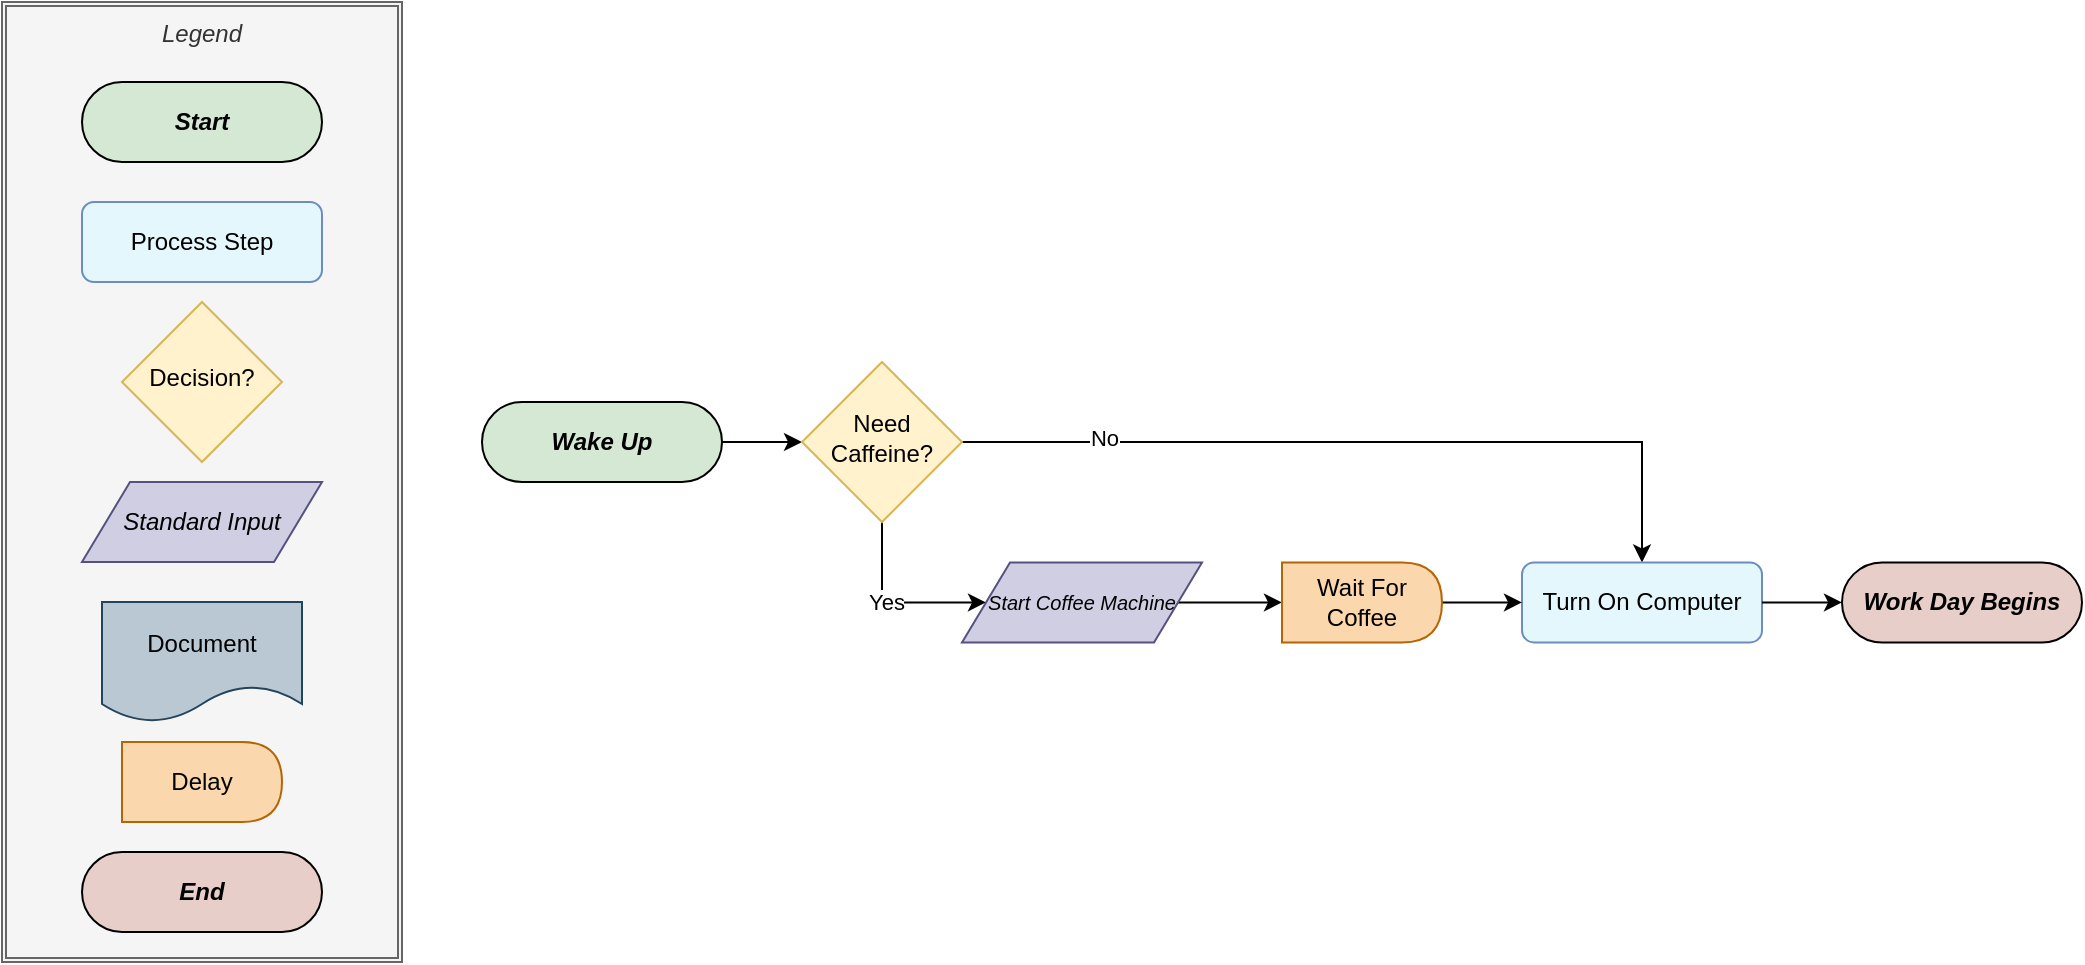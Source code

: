 <mxfile version="24.7.17">
  <diagram id="C5RBs43oDa-KdzZeNtuy" name="Process Flow Template">
    <mxGraphModel dx="1037" dy="696" grid="1" gridSize="10" guides="1" tooltips="1" connect="1" arrows="1" fold="1" page="1" pageScale="1" pageWidth="827" pageHeight="1169" math="0" shadow="0">
      <root>
        <mxCell id="WIyWlLk6GJQsqaUBKTNV-0" />
        <mxCell id="WIyWlLk6GJQsqaUBKTNV-1" parent="WIyWlLk6GJQsqaUBKTNV-0" />
        <mxCell id="zBQX_O0EGmvplDyRu0AK-1" value="Legend" style="shape=ext;double=1;whiteSpace=wrap;html=1;fillColor=#f5f5f5;strokeColor=#666666;fontColor=#333333;verticalAlign=top;fontStyle=2;movable=0;resizable=0;rotatable=0;deletable=0;editable=0;locked=1;connectable=0;" parent="WIyWlLk6GJQsqaUBKTNV-1" vertex="1">
          <mxGeometry y="120" width="200" height="480" as="geometry" />
        </mxCell>
        <mxCell id="zBQX_O0EGmvplDyRu0AK-0" value="Process Step" style="rounded=1;whiteSpace=wrap;html=1;fontSize=12;glass=0;strokeWidth=1;shadow=0;fillColor=#E3F7FC;strokeColor=#6c8ebf;movable=0;resizable=0;rotatable=0;deletable=0;editable=0;locked=1;connectable=0;" parent="WIyWlLk6GJQsqaUBKTNV-1" vertex="1">
          <mxGeometry x="40" y="220" width="120" height="40" as="geometry" />
        </mxCell>
        <mxCell id="T3NzUBIbKI7HTiR7ruJw-0" value="Document" style="shape=document;whiteSpace=wrap;html=1;boundedLbl=1;fillColor=#bac8d3;strokeColor=#23445d;movable=0;resizable=0;rotatable=0;deletable=0;editable=0;locked=1;connectable=0;" vertex="1" parent="WIyWlLk6GJQsqaUBKTNV-1">
          <mxGeometry x="50" y="420" width="100" height="60" as="geometry" />
        </mxCell>
        <mxCell id="T3NzUBIbKI7HTiR7ruJw-1" value="Start" style="html=1;dashed=0;whiteSpace=wrap;shape=mxgraph.dfd.start;fontStyle=3;fillColor=#d5e8d4;strokeColor=#000000;movable=0;resizable=0;rotatable=0;deletable=0;editable=0;locked=1;connectable=0;" vertex="1" parent="WIyWlLk6GJQsqaUBKTNV-1">
          <mxGeometry x="40" y="160" width="120" height="40" as="geometry" />
        </mxCell>
        <mxCell id="T3NzUBIbKI7HTiR7ruJw-2" value="End" style="html=1;dashed=0;whiteSpace=wrap;shape=mxgraph.dfd.start;fontStyle=3;fillColor=#E8CEC8;strokeColor=default;movable=0;resizable=0;rotatable=0;deletable=0;editable=0;locked=1;connectable=0;" vertex="1" parent="WIyWlLk6GJQsqaUBKTNV-1">
          <mxGeometry x="40" y="545" width="120" height="40" as="geometry" />
        </mxCell>
        <mxCell id="T3NzUBIbKI7HTiR7ruJw-12" style="edgeStyle=orthogonalEdgeStyle;rounded=0;orthogonalLoop=1;jettySize=auto;html=1;exitX=1;exitY=0.5;exitDx=0;exitDy=0;exitPerimeter=0;entryX=0;entryY=0.5;entryDx=0;entryDy=0;" edge="1" parent="WIyWlLk6GJQsqaUBKTNV-1" source="T3NzUBIbKI7HTiR7ruJw-5" target="T3NzUBIbKI7HTiR7ruJw-7">
          <mxGeometry relative="1" as="geometry" />
        </mxCell>
        <mxCell id="T3NzUBIbKI7HTiR7ruJw-5" value="Wake Up" style="html=1;dashed=0;whiteSpace=wrap;shape=mxgraph.dfd.start;fontStyle=3;fillColor=#d5e8d4;strokeColor=#000000;movable=1;resizable=1;rotatable=1;deletable=1;editable=1;locked=0;connectable=1;" vertex="1" parent="WIyWlLk6GJQsqaUBKTNV-1">
          <mxGeometry x="240" y="320" width="120" height="40" as="geometry" />
        </mxCell>
        <mxCell id="T3NzUBIbKI7HTiR7ruJw-10" style="edgeStyle=orthogonalEdgeStyle;rounded=0;orthogonalLoop=1;jettySize=auto;html=1;exitX=0.5;exitY=1;exitDx=0;exitDy=0;entryX=0;entryY=0.5;entryDx=0;entryDy=0;" edge="1" parent="WIyWlLk6GJQsqaUBKTNV-1" source="T3NzUBIbKI7HTiR7ruJw-7" target="T3NzUBIbKI7HTiR7ruJw-17">
          <mxGeometry relative="1" as="geometry">
            <mxPoint x="440" y="520" as="targetPoint" />
            <Array as="points">
              <mxPoint x="440" y="420" />
            </Array>
          </mxGeometry>
        </mxCell>
        <mxCell id="T3NzUBIbKI7HTiR7ruJw-11" value="Yes" style="edgeLabel;html=1;align=center;verticalAlign=middle;resizable=0;points=[];" vertex="1" connectable="0" parent="T3NzUBIbKI7HTiR7ruJw-10">
          <mxGeometry x="-0.1" relative="1" as="geometry">
            <mxPoint as="offset" />
          </mxGeometry>
        </mxCell>
        <mxCell id="T3NzUBIbKI7HTiR7ruJw-35" style="edgeStyle=orthogonalEdgeStyle;rounded=0;orthogonalLoop=1;jettySize=auto;html=1;exitX=1;exitY=0.5;exitDx=0;exitDy=0;" edge="1" parent="WIyWlLk6GJQsqaUBKTNV-1" source="T3NzUBIbKI7HTiR7ruJw-7" target="T3NzUBIbKI7HTiR7ruJw-14">
          <mxGeometry relative="1" as="geometry" />
        </mxCell>
        <mxCell id="T3NzUBIbKI7HTiR7ruJw-37" value="No" style="edgeLabel;html=1;align=center;verticalAlign=middle;resizable=0;points=[];" vertex="1" connectable="0" parent="T3NzUBIbKI7HTiR7ruJw-35">
          <mxGeometry x="-0.645" y="2" relative="1" as="geometry">
            <mxPoint as="offset" />
          </mxGeometry>
        </mxCell>
        <mxCell id="T3NzUBIbKI7HTiR7ruJw-7" value="Need Caffeine?" style="rhombus;whiteSpace=wrap;html=1;shadow=0;fontFamily=Helvetica;fontSize=12;align=center;strokeWidth=1;spacing=6;spacingTop=-4;fillColor=#fff2cc;strokeColor=#d6b656;movable=1;resizable=1;rotatable=1;deletable=1;editable=1;locked=0;connectable=1;" vertex="1" parent="WIyWlLk6GJQsqaUBKTNV-1">
          <mxGeometry x="400" y="300" width="80" height="80" as="geometry" />
        </mxCell>
        <mxCell id="T3NzUBIbKI7HTiR7ruJw-9" value="Decision?" style="rhombus;whiteSpace=wrap;html=1;shadow=0;fontFamily=Helvetica;fontSize=12;align=center;strokeWidth=1;spacing=6;spacingTop=-4;fillColor=#fff2cc;strokeColor=#d6b656;movable=0;resizable=0;rotatable=0;deletable=0;editable=0;locked=1;connectable=0;" vertex="1" parent="WIyWlLk6GJQsqaUBKTNV-1">
          <mxGeometry x="60" y="270" width="80" height="80" as="geometry" />
        </mxCell>
        <mxCell id="T3NzUBIbKI7HTiR7ruJw-14" value="Turn On Computer" style="rounded=1;whiteSpace=wrap;html=1;fontSize=12;glass=0;strokeWidth=1;shadow=0;fillColor=#E3F7FC;strokeColor=#6c8ebf;movable=1;resizable=1;rotatable=1;deletable=1;editable=1;locked=0;connectable=1;" vertex="1" parent="WIyWlLk6GJQsqaUBKTNV-1">
          <mxGeometry x="760" y="400.21" width="120" height="40" as="geometry" />
        </mxCell>
        <mxCell id="T3NzUBIbKI7HTiR7ruJw-29" value="" style="edgeStyle=orthogonalEdgeStyle;rounded=0;orthogonalLoop=1;jettySize=auto;html=1;" edge="1" parent="WIyWlLk6GJQsqaUBKTNV-1" source="T3NzUBIbKI7HTiR7ruJw-17" target="T3NzUBIbKI7HTiR7ruJw-20">
          <mxGeometry relative="1" as="geometry" />
        </mxCell>
        <mxCell id="T3NzUBIbKI7HTiR7ruJw-17" value="Start Coffee Machine" style="shape=parallelogram;perimeter=parallelogramPerimeter;html=1;dashed=0;fillColor=#d0cee2;strokeColor=#56517e;movable=1;resizable=1;rotatable=1;deletable=1;editable=1;locked=0;connectable=1;fontStyle=2;fontSize=10;whiteSpace=wrap;" vertex="1" parent="WIyWlLk6GJQsqaUBKTNV-1">
          <mxGeometry x="480" y="400.21" width="120" height="40" as="geometry" />
        </mxCell>
        <mxCell id="T3NzUBIbKI7HTiR7ruJw-18" value="Standard Input" style="shape=parallelogram;perimeter=parallelogramPerimeter;whiteSpace=wrap;html=1;dashed=0;fillColor=#d0cee2;strokeColor=#56517e;movable=0;resizable=0;rotatable=0;deletable=0;editable=0;locked=1;connectable=0;fontStyle=2" vertex="1" parent="WIyWlLk6GJQsqaUBKTNV-1">
          <mxGeometry x="40" y="360" width="120" height="40" as="geometry" />
        </mxCell>
        <mxCell id="T3NzUBIbKI7HTiR7ruJw-36" style="edgeStyle=orthogonalEdgeStyle;rounded=0;orthogonalLoop=1;jettySize=auto;html=1;exitX=1;exitY=0.5;exitDx=0;exitDy=0;entryX=0;entryY=0.5;entryDx=0;entryDy=0;" edge="1" parent="WIyWlLk6GJQsqaUBKTNV-1" source="T3NzUBIbKI7HTiR7ruJw-20" target="T3NzUBIbKI7HTiR7ruJw-14">
          <mxGeometry relative="1" as="geometry" />
        </mxCell>
        <mxCell id="T3NzUBIbKI7HTiR7ruJw-20" value="Wait For Coffee" style="shape=delay;whiteSpace=wrap;html=1;fillColor=#fad7ac;strokeColor=#b46504;" vertex="1" parent="WIyWlLk6GJQsqaUBKTNV-1">
          <mxGeometry x="640" y="400.21" width="80" height="40" as="geometry" />
        </mxCell>
        <mxCell id="T3NzUBIbKI7HTiR7ruJw-21" value="Delay" style="shape=delay;whiteSpace=wrap;html=1;fillColor=#fad7ac;strokeColor=#b46504;movable=0;resizable=0;rotatable=0;deletable=0;editable=0;locked=1;connectable=0;" vertex="1" parent="WIyWlLk6GJQsqaUBKTNV-1">
          <mxGeometry x="60" y="490" width="80" height="40" as="geometry" />
        </mxCell>
        <mxCell id="T3NzUBIbKI7HTiR7ruJw-38" value="Work Day Begins" style="html=1;dashed=0;whiteSpace=wrap;shape=mxgraph.dfd.start;fontStyle=3;fillColor=#E8CEC8;strokeColor=default;movable=1;resizable=1;rotatable=1;deletable=1;editable=1;locked=0;connectable=1;" vertex="1" parent="WIyWlLk6GJQsqaUBKTNV-1">
          <mxGeometry x="920" y="400.21" width="120" height="40" as="geometry" />
        </mxCell>
        <mxCell id="T3NzUBIbKI7HTiR7ruJw-39" style="edgeStyle=orthogonalEdgeStyle;rounded=0;orthogonalLoop=1;jettySize=auto;html=1;exitX=1;exitY=0.5;exitDx=0;exitDy=0;entryX=0;entryY=0.5;entryDx=0;entryDy=0;entryPerimeter=0;" edge="1" parent="WIyWlLk6GJQsqaUBKTNV-1" source="T3NzUBIbKI7HTiR7ruJw-14" target="T3NzUBIbKI7HTiR7ruJw-38">
          <mxGeometry relative="1" as="geometry" />
        </mxCell>
      </root>
    </mxGraphModel>
  </diagram>
</mxfile>
